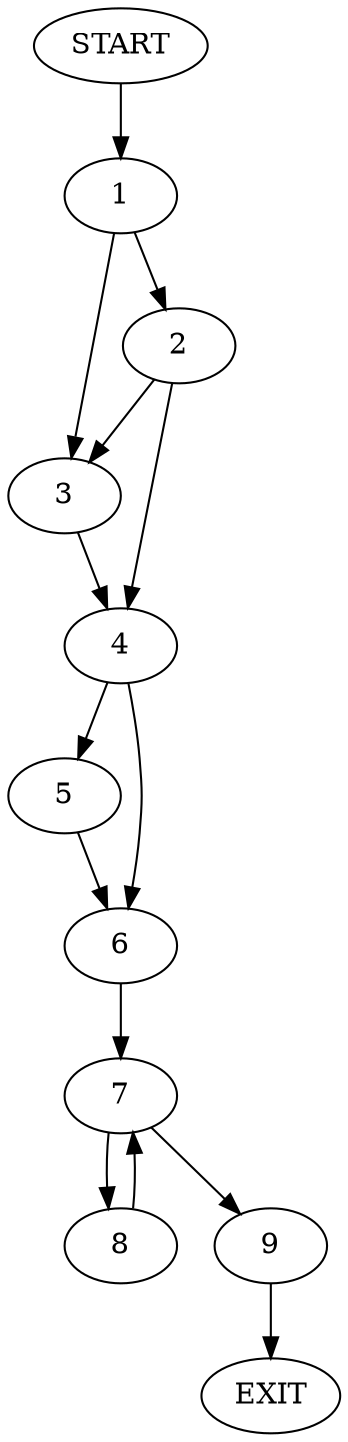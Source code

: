 digraph {
0 [label="START"]
10 [label="EXIT"]
0 -> 1
1 -> 2
1 -> 3
2 -> 4
2 -> 3
3 -> 4
4 -> 5
4 -> 6
5 -> 6
6 -> 7
7 -> 8
7 -> 9
9 -> 10
8 -> 7
}
